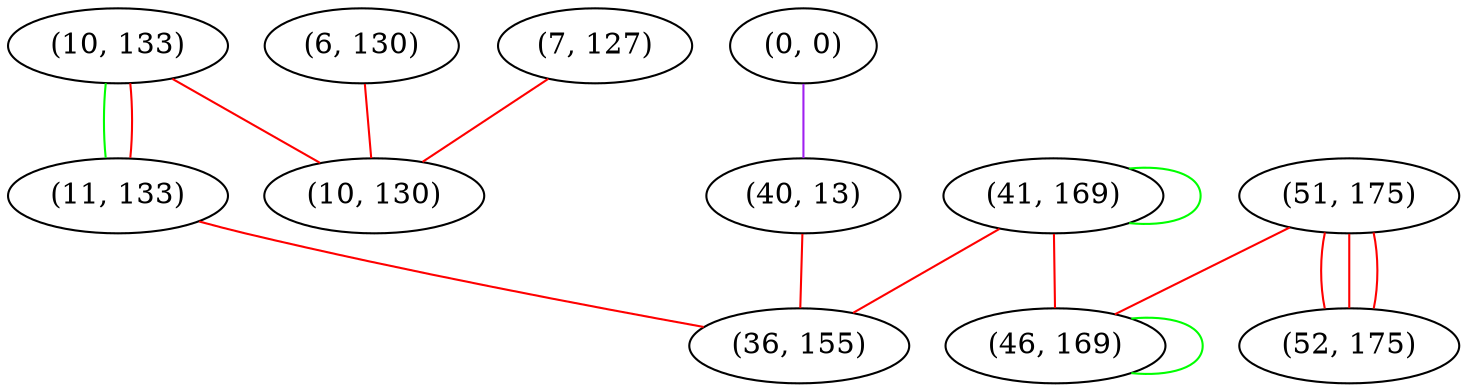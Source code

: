 graph "" {
"(10, 133)";
"(0, 0)";
"(40, 13)";
"(11, 133)";
"(41, 169)";
"(36, 155)";
"(51, 175)";
"(6, 130)";
"(7, 127)";
"(46, 169)";
"(52, 175)";
"(10, 130)";
"(10, 133)" -- "(11, 133)"  [color=green, key=0, weight=2];
"(10, 133)" -- "(11, 133)"  [color=red, key=1, weight=1];
"(10, 133)" -- "(10, 130)"  [color=red, key=0, weight=1];
"(0, 0)" -- "(40, 13)"  [color=purple, key=0, weight=4];
"(40, 13)" -- "(36, 155)"  [color=red, key=0, weight=1];
"(11, 133)" -- "(36, 155)"  [color=red, key=0, weight=1];
"(41, 169)" -- "(46, 169)"  [color=red, key=0, weight=1];
"(41, 169)" -- "(41, 169)"  [color=green, key=0, weight=2];
"(41, 169)" -- "(36, 155)"  [color=red, key=0, weight=1];
"(51, 175)" -- "(46, 169)"  [color=red, key=0, weight=1];
"(51, 175)" -- "(52, 175)"  [color=red, key=0, weight=1];
"(51, 175)" -- "(52, 175)"  [color=red, key=1, weight=1];
"(51, 175)" -- "(52, 175)"  [color=red, key=2, weight=1];
"(6, 130)" -- "(10, 130)"  [color=red, key=0, weight=1];
"(7, 127)" -- "(10, 130)"  [color=red, key=0, weight=1];
"(46, 169)" -- "(46, 169)"  [color=green, key=0, weight=2];
}

